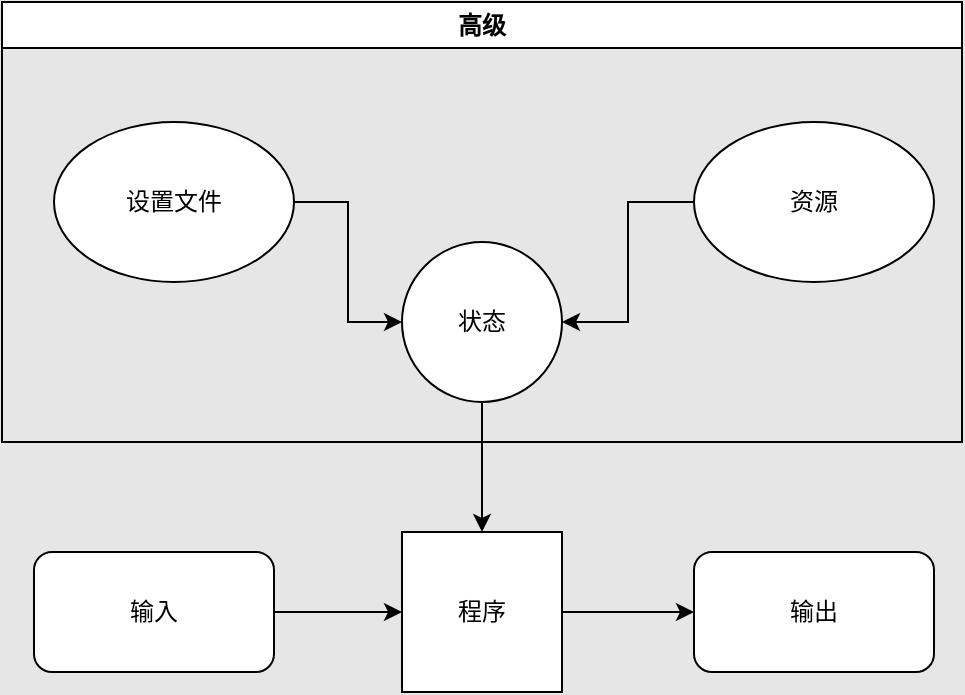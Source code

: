 <mxfile version="26.0.5">
  <diagram name="第 1 页" id="s0HB_kZzqygfswi5pp34">
    <mxGraphModel dx="1042" dy="549" grid="1" gridSize="10" guides="1" tooltips="1" connect="1" arrows="1" fold="1" page="1" pageScale="1" pageWidth="827" pageHeight="1169" background="#E6E6E6" math="0" shadow="0">
      <root>
        <mxCell id="0" />
        <mxCell id="1" parent="0" />
        <mxCell id="quHHoFD2Ik6JvYPxd--P-5" style="edgeStyle=orthogonalEdgeStyle;rounded=0;orthogonalLoop=1;jettySize=auto;html=1;entryX=0;entryY=0.5;entryDx=0;entryDy=0;" parent="1" source="quHHoFD2Ik6JvYPxd--P-1" target="quHHoFD2Ik6JvYPxd--P-3" edge="1">
          <mxGeometry relative="1" as="geometry" />
        </mxCell>
        <mxCell id="quHHoFD2Ik6JvYPxd--P-1" value="程序" style="whiteSpace=wrap;html=1;aspect=fixed;" parent="1" vertex="1">
          <mxGeometry x="374" y="545" width="80" height="80" as="geometry" />
        </mxCell>
        <mxCell id="quHHoFD2Ik6JvYPxd--P-4" style="edgeStyle=orthogonalEdgeStyle;rounded=0;orthogonalLoop=1;jettySize=auto;html=1;entryX=0;entryY=0.5;entryDx=0;entryDy=0;" parent="1" source="quHHoFD2Ik6JvYPxd--P-2" target="quHHoFD2Ik6JvYPxd--P-1" edge="1">
          <mxGeometry relative="1" as="geometry" />
        </mxCell>
        <mxCell id="quHHoFD2Ik6JvYPxd--P-2" value="输入" style="rounded=1;whiteSpace=wrap;html=1;" parent="1" vertex="1">
          <mxGeometry x="190" y="555" width="120" height="60" as="geometry" />
        </mxCell>
        <mxCell id="quHHoFD2Ik6JvYPxd--P-3" value="输出" style="rounded=1;whiteSpace=wrap;html=1;" parent="1" vertex="1">
          <mxGeometry x="520" y="555" width="120" height="60" as="geometry" />
        </mxCell>
        <mxCell id="quHHoFD2Ik6JvYPxd--P-7" style="edgeStyle=orthogonalEdgeStyle;rounded=0;orthogonalLoop=1;jettySize=auto;html=1;" parent="1" source="quHHoFD2Ik6JvYPxd--P-6" target="quHHoFD2Ik6JvYPxd--P-1" edge="1">
          <mxGeometry relative="1" as="geometry" />
        </mxCell>
        <mxCell id="quHHoFD2Ik6JvYPxd--P-6" value="状态" style="ellipse;whiteSpace=wrap;html=1;aspect=fixed;" parent="1" vertex="1">
          <mxGeometry x="374" y="400" width="80" height="80" as="geometry" />
        </mxCell>
        <mxCell id="quHHoFD2Ik6JvYPxd--P-10" style="edgeStyle=orthogonalEdgeStyle;rounded=0;orthogonalLoop=1;jettySize=auto;html=1;" parent="1" source="quHHoFD2Ik6JvYPxd--P-8" target="quHHoFD2Ik6JvYPxd--P-6" edge="1">
          <mxGeometry relative="1" as="geometry" />
        </mxCell>
        <mxCell id="quHHoFD2Ik6JvYPxd--P-8" value="设置文件" style="ellipse;whiteSpace=wrap;html=1;" parent="1" vertex="1">
          <mxGeometry x="200" y="340" width="120" height="80" as="geometry" />
        </mxCell>
        <mxCell id="quHHoFD2Ik6JvYPxd--P-11" style="edgeStyle=orthogonalEdgeStyle;rounded=0;orthogonalLoop=1;jettySize=auto;html=1;entryX=1;entryY=0.5;entryDx=0;entryDy=0;" parent="1" source="quHHoFD2Ik6JvYPxd--P-9" target="quHHoFD2Ik6JvYPxd--P-6" edge="1">
          <mxGeometry relative="1" as="geometry" />
        </mxCell>
        <mxCell id="quHHoFD2Ik6JvYPxd--P-9" value="资源" style="ellipse;whiteSpace=wrap;html=1;" parent="1" vertex="1">
          <mxGeometry x="520" y="340" width="120" height="80" as="geometry" />
        </mxCell>
        <mxCell id="quHHoFD2Ik6JvYPxd--P-12" value="高级" style="swimlane;whiteSpace=wrap;html=1;" parent="1" vertex="1">
          <mxGeometry x="174" y="280" width="480" height="220" as="geometry" />
        </mxCell>
      </root>
    </mxGraphModel>
  </diagram>
</mxfile>
